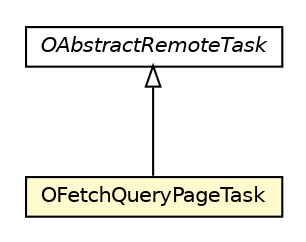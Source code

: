 #!/usr/local/bin/dot
#
# Class diagram 
# Generated by UMLGraph version R5_6-24-gf6e263 (http://www.umlgraph.org/)
#

digraph G {
	edge [fontname="Helvetica",fontsize=10,labelfontname="Helvetica",labelfontsize=10];
	node [fontname="Helvetica",fontsize=10,shape=plaintext];
	nodesep=0.25;
	ranksep=0.5;
	// com.orientechnologies.orient.server.distributed.task.OAbstractRemoteTask
	c3328023 [label=<<table title="com.orientechnologies.orient.server.distributed.task.OAbstractRemoteTask" border="0" cellborder="1" cellspacing="0" cellpadding="2" port="p" href="../../task/OAbstractRemoteTask.html">
		<tr><td><table border="0" cellspacing="0" cellpadding="1">
<tr><td align="center" balign="center"><font face="Helvetica-Oblique"> OAbstractRemoteTask </font></td></tr>
		</table></td></tr>
		</table>>, URL="../../task/OAbstractRemoteTask.html", fontname="Helvetica", fontcolor="black", fontsize=10.0];
	// com.orientechnologies.orient.server.distributed.impl.task.OFetchQueryPageTask
	c3328330 [label=<<table title="com.orientechnologies.orient.server.distributed.impl.task.OFetchQueryPageTask" border="0" cellborder="1" cellspacing="0" cellpadding="2" port="p" bgcolor="lemonChiffon" href="./OFetchQueryPageTask.html">
		<tr><td><table border="0" cellspacing="0" cellpadding="1">
<tr><td align="center" balign="center"> OFetchQueryPageTask </td></tr>
		</table></td></tr>
		</table>>, URL="./OFetchQueryPageTask.html", fontname="Helvetica", fontcolor="black", fontsize=10.0];
	//com.orientechnologies.orient.server.distributed.impl.task.OFetchQueryPageTask extends com.orientechnologies.orient.server.distributed.task.OAbstractRemoteTask
	c3328023:p -> c3328330:p [dir=back,arrowtail=empty];
}

